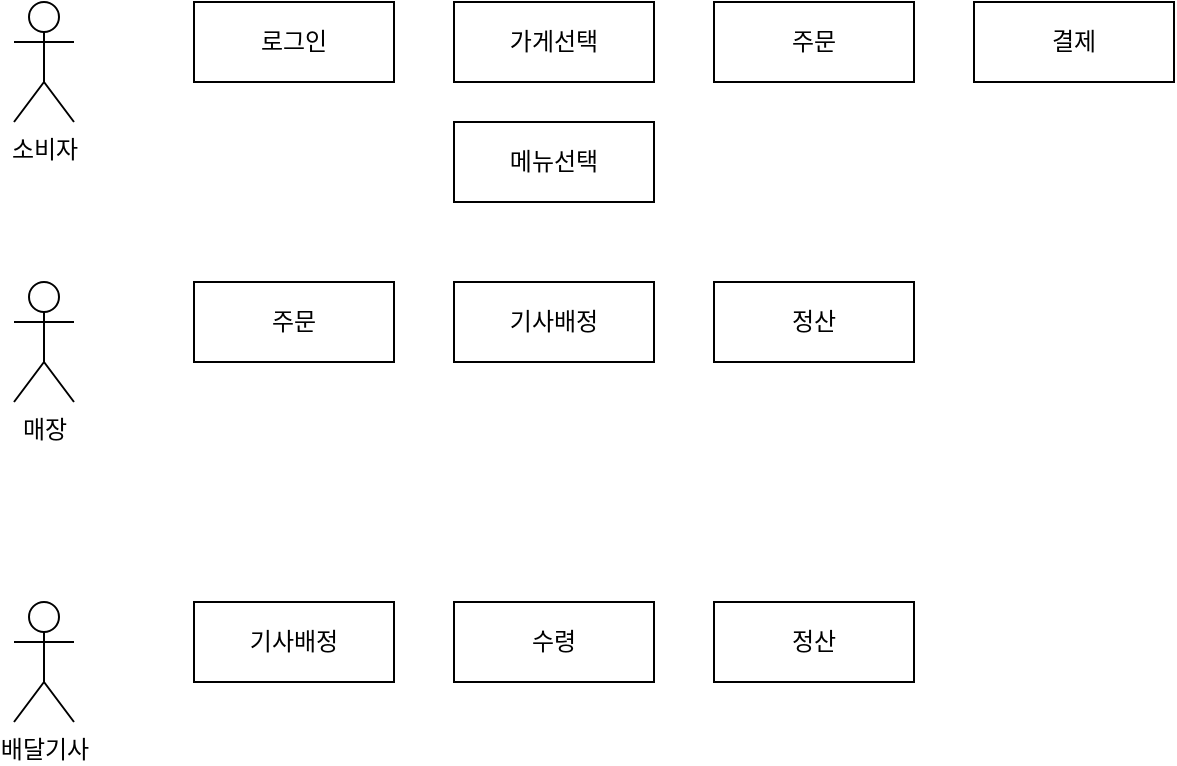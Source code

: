 <mxfile version="24.4.0" type="github">
  <diagram name="페이지-1" id="WerB6gWVVHjGSycceOM1">
    <mxGraphModel dx="1434" dy="746" grid="1" gridSize="10" guides="1" tooltips="1" connect="1" arrows="1" fold="1" page="1" pageScale="1" pageWidth="827" pageHeight="1169" math="0" shadow="0">
      <root>
        <mxCell id="0" />
        <mxCell id="1" parent="0" />
        <mxCell id="uRJL5asx1UJyAGond7mG-1" value="소비자" style="shape=umlActor;verticalLabelPosition=bottom;verticalAlign=top;html=1;outlineConnect=0;" parent="1" vertex="1">
          <mxGeometry x="30" y="50" width="30" height="60" as="geometry" />
        </mxCell>
        <mxCell id="uRJL5asx1UJyAGond7mG-3" value="매장" style="shape=umlActor;verticalLabelPosition=bottom;verticalAlign=top;html=1;outlineConnect=0;" parent="1" vertex="1">
          <mxGeometry x="30" y="190" width="30" height="60" as="geometry" />
        </mxCell>
        <mxCell id="uRJL5asx1UJyAGond7mG-4" value="배달기사" style="shape=umlActor;verticalLabelPosition=bottom;verticalAlign=top;html=1;outlineConnect=0;" parent="1" vertex="1">
          <mxGeometry x="30" y="350" width="30" height="60" as="geometry" />
        </mxCell>
        <mxCell id="uRJL5asx1UJyAGond7mG-6" value="주문" style="rounded=0;whiteSpace=wrap;html=1;" parent="1" vertex="1">
          <mxGeometry x="380" y="50" width="100" height="40" as="geometry" />
        </mxCell>
        <mxCell id="uRJL5asx1UJyAGond7mG-7" value="가게선택" style="rounded=0;whiteSpace=wrap;html=1;" parent="1" vertex="1">
          <mxGeometry x="250" y="50" width="100" height="40" as="geometry" />
        </mxCell>
        <mxCell id="uRJL5asx1UJyAGond7mG-8" value="메뉴선택" style="rounded=0;whiteSpace=wrap;html=1;" parent="1" vertex="1">
          <mxGeometry x="250" y="110" width="100" height="40" as="geometry" />
        </mxCell>
        <mxCell id="y_pVgZWND68DPjlfD8IM-3" value="결제" style="rounded=0;whiteSpace=wrap;html=1;" vertex="1" parent="1">
          <mxGeometry x="510" y="50" width="100" height="40" as="geometry" />
        </mxCell>
        <mxCell id="y_pVgZWND68DPjlfD8IM-5" value="로그인" style="rounded=0;whiteSpace=wrap;html=1;" vertex="1" parent="1">
          <mxGeometry x="120" y="50" width="100" height="40" as="geometry" />
        </mxCell>
        <mxCell id="y_pVgZWND68DPjlfD8IM-7" value="주문" style="rounded=0;whiteSpace=wrap;html=1;" vertex="1" parent="1">
          <mxGeometry x="120" y="190" width="100" height="40" as="geometry" />
        </mxCell>
        <mxCell id="y_pVgZWND68DPjlfD8IM-10" value="기사배정" style="rounded=0;whiteSpace=wrap;html=1;" vertex="1" parent="1">
          <mxGeometry x="250" y="190" width="100" height="40" as="geometry" />
        </mxCell>
        <mxCell id="y_pVgZWND68DPjlfD8IM-13" value="정산" style="rounded=0;whiteSpace=wrap;html=1;" vertex="1" parent="1">
          <mxGeometry x="380" y="190" width="100" height="40" as="geometry" />
        </mxCell>
        <mxCell id="y_pVgZWND68DPjlfD8IM-14" value="기사배정" style="rounded=0;whiteSpace=wrap;html=1;" vertex="1" parent="1">
          <mxGeometry x="120" y="350" width="100" height="40" as="geometry" />
        </mxCell>
        <mxCell id="y_pVgZWND68DPjlfD8IM-15" value="수령" style="rounded=0;whiteSpace=wrap;html=1;" vertex="1" parent="1">
          <mxGeometry x="250" y="350" width="100" height="40" as="geometry" />
        </mxCell>
        <mxCell id="y_pVgZWND68DPjlfD8IM-16" value="정산" style="rounded=0;whiteSpace=wrap;html=1;" vertex="1" parent="1">
          <mxGeometry x="380" y="350" width="100" height="40" as="geometry" />
        </mxCell>
      </root>
    </mxGraphModel>
  </diagram>
</mxfile>

